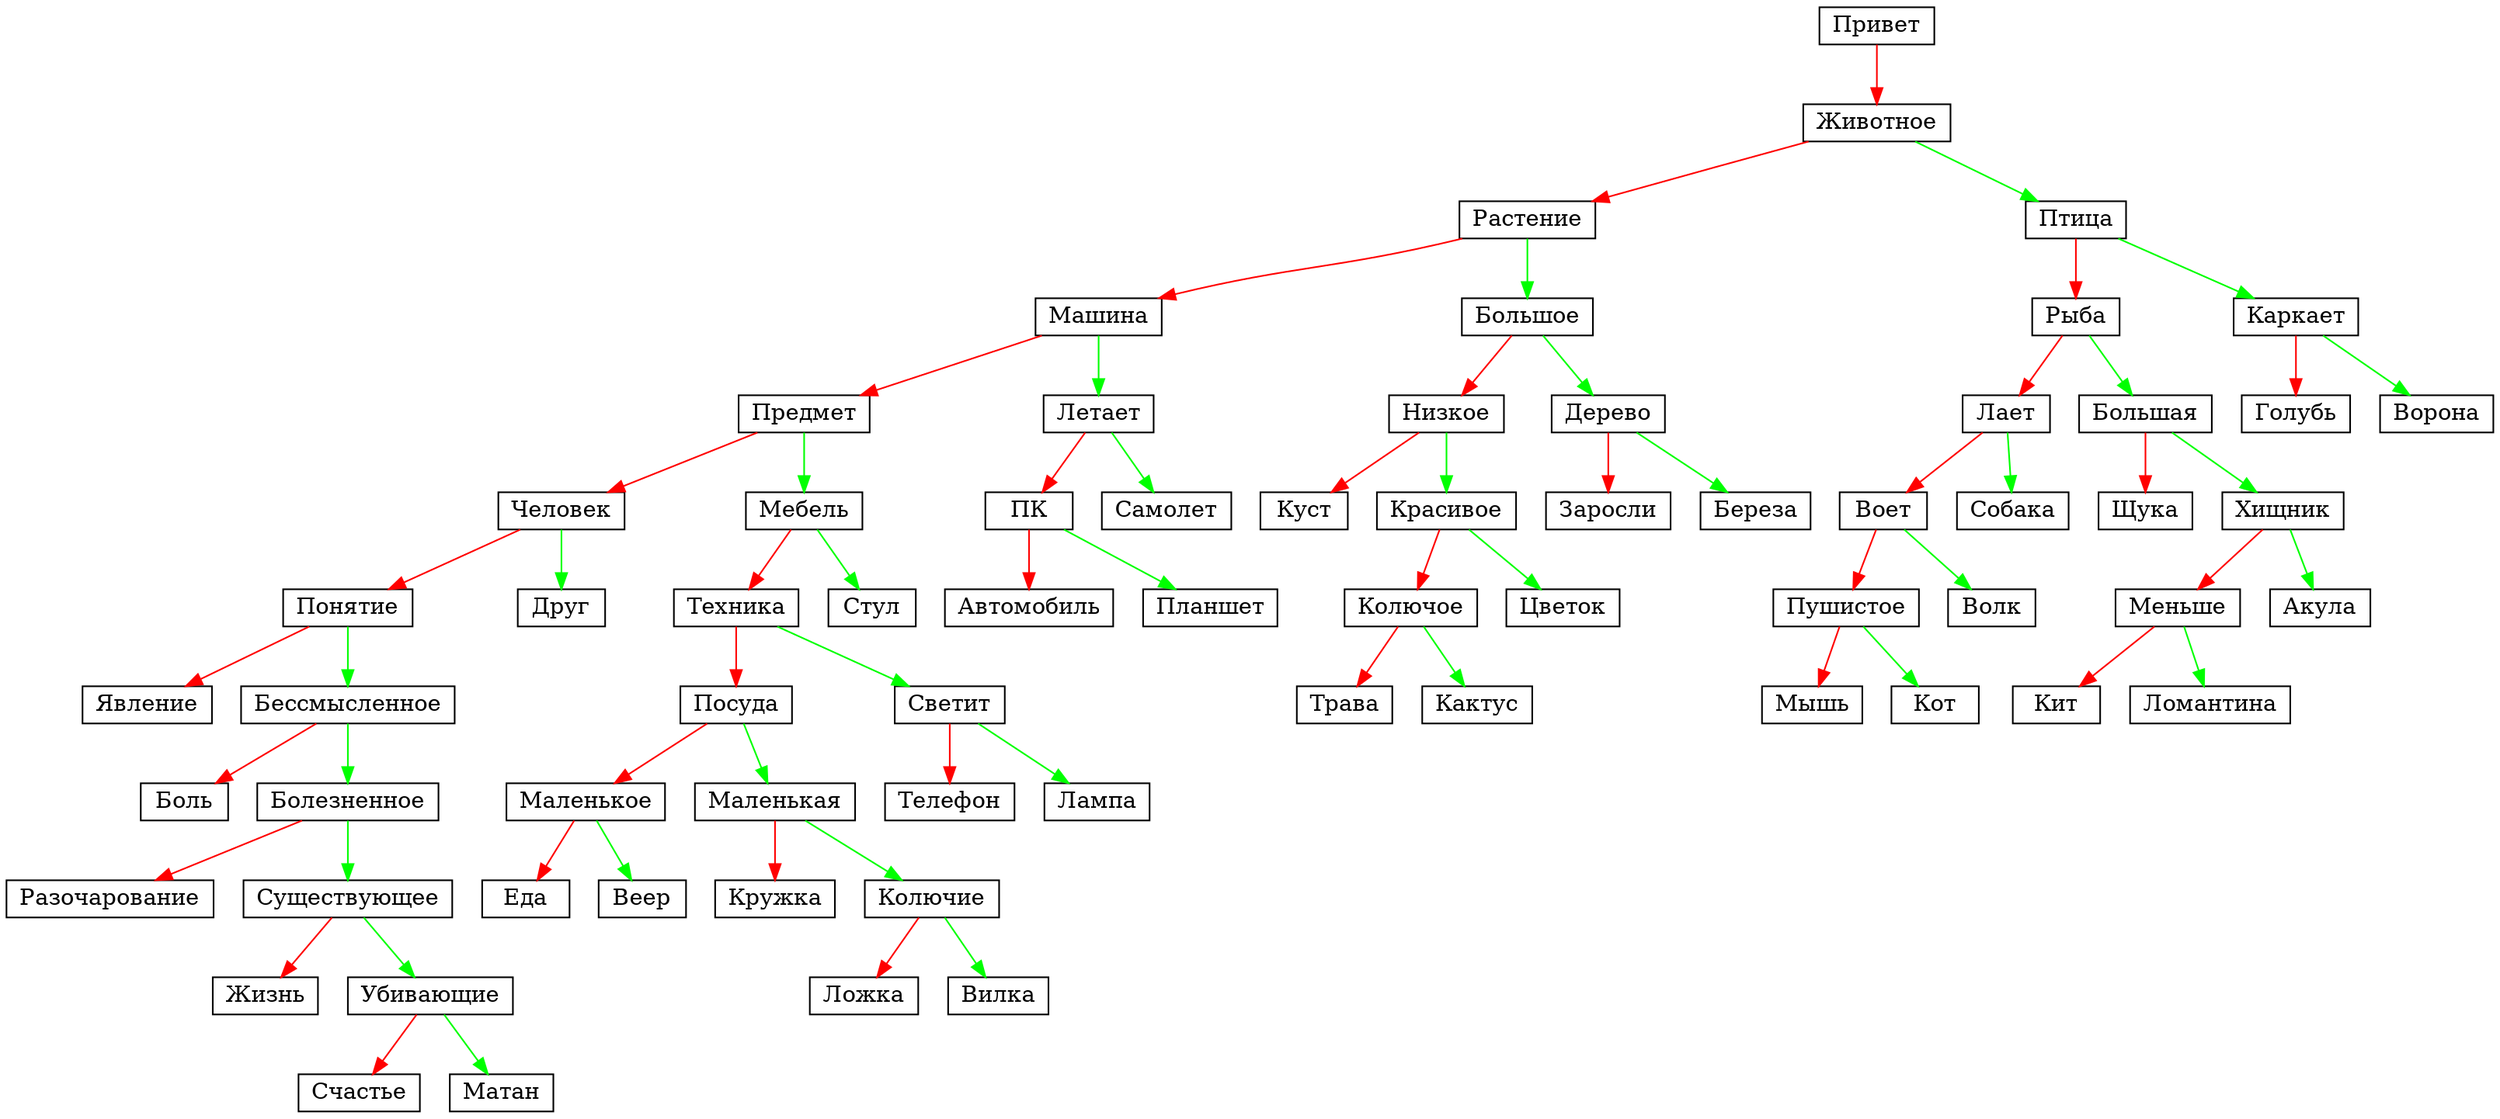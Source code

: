 digraph list {
	node [shape = record,height=.1];
	"node7" [label = "<f0>Явление" ] ;
	"node9" [label = "<f0>Боль" ] ;
	"node11" [label = "<f0>Разочарование" ] ;
	"node13" [label = "<f0>Жизнь" ] ;
	"node15" [label = "<f0>Счастье" ] ;
	"node16" [label = "<f0>Матан" ] ;
	"node14" [label = "<f0>Убивающие" ] ;
	"node12" [label = "<f0>Существующее" ] ;
	"node10" [label = "<f0>Болезненное" ] ;
	"node8" [label = "<f0>Бессмысленное" ] ;
	"node6" [label = "<f0>Понятие" ] ;
	"node17" [label = "<f0>Друг" ] ;
	"node5" [label = "<f0>Человек" ] ;
	"node22" [label = "<f0>Еда" ] ;
	"node23" [label = "<f0>Веер" ] ;
	"node21" [label = "<f0>Маленькое" ] ;
	"node25" [label = "<f0>Кружка" ] ;
	"node27" [label = "<f0>Ложка" ] ;
	"node28" [label = "<f0>Вилка" ] ;
	"node26" [label = "<f0>Колючие" ] ;
	"node24" [label = "<f0>Маленькая" ] ;
	"node20" [label = "<f0>Посуда" ] ;
	"node30" [label = "<f0>Телефон" ] ;
	"node31" [label = "<f0>Лампа" ] ;
	"node29" [label = "<f0>Светит" ] ;
	"node19" [label = "<f0>Техника" ] ;
	"node32" [label = "<f0>Стул" ] ;
	"node18" [label = "<f0>Мебель" ] ;
	"node4" [label = "<f0>Предмет" ] ;
	"node35" [label = "<f0>Автомобиль" ] ;
	"node36" [label = "<f0>Планшет" ] ;
	"node34" [label = "<f0>ПК" ] ;
	"node37" [label = "<f0>Самолет" ] ;
	"node33" [label = "<f0>Летает" ] ;
	"node3" [label = "<f0>Машина" ] ;
	"node40" [label = "<f0>Куст" ] ;
	"node43" [label = "<f0>Трава" ] ;
	"node44" [label = "<f0>Кактус" ] ;
	"node42" [label = "<f0>Колючое" ] ;
	"node45" [label = "<f0>Цветок" ] ;
	"node41" [label = "<f0>Красивое" ] ;
	"node39" [label = "<f0>Низкое" ] ;
	"node47" [label = "<f0>Заросли" ] ;
	"node48" [label = "<f0>Береза" ] ;
	"node46" [label = "<f0>Дерево" ] ;
	"node38" [label = "<f0>Большое" ] ;
	"node2" [label = "<f0>Растение" ] ;
	"node54" [label = "<f0>Мышь" ] ;
	"node55" [label = "<f0>Кот" ] ;
	"node53" [label = "<f0>Пушистое" ] ;
	"node56" [label = "<f0>Волк" ] ;
	"node52" [label = "<f0>Воет" ] ;
	"node57" [label = "<f0>Собака" ] ;
	"node51" [label = "<f0>Лает" ] ;
	"node59" [label = "<f0>Щука" ] ;
	"node62" [label = "<f0>Кит" ] ;
	"node63" [label = "<f0>Ломантина" ] ;
	"node61" [label = "<f0>Меньше" ] ;
	"node64" [label = "<f0>Акула" ] ;
	"node60" [label = "<f0>Хищник" ] ;
	"node58" [label = "<f0>Большая" ] ;
	"node50" [label = "<f0>Рыба" ] ;
	"node66" [label = "<f0>Голубь" ] ;
	"node67" [label = "<f0>Ворона" ] ;
	"node65" [label = "<f0>Каркает" ] ;
	"node49" [label = "<f0>Птица" ] ;
	"node1" [label = "<f0>Животное" ] ;
	"node0" [label = "<f0>Привет" ] ;
	"node14":f0 -> "node15":f0 [color=red];
	"node14":f0 -> "node16":f0  [color=green];
	"node12":f0 -> "node13":f0 [color=red];
	"node12":f0 -> "node14":f0  [color=green];
	"node10":f0 -> "node11":f0 [color=red];
	"node10":f0 -> "node12":f0  [color=green];
	"node8":f0 -> "node9":f0 [color=red];
	"node8":f0 -> "node10":f0  [color=green];
	"node6":f0 -> "node7":f0 [color=red];
	"node6":f0 -> "node8":f0  [color=green];
	"node5":f0 -> "node6":f0 [color=red];
	"node5":f0 -> "node17":f0  [color=green];
	"node21":f0 -> "node22":f0 [color=red];
	"node21":f0 -> "node23":f0  [color=green];
	"node26":f0 -> "node27":f0 [color=red];
	"node26":f0 -> "node28":f0  [color=green];
	"node24":f0 -> "node25":f0 [color=red];
	"node24":f0 -> "node26":f0  [color=green];
	"node20":f0 -> "node21":f0 [color=red];
	"node20":f0 -> "node24":f0  [color=green];
	"node29":f0 -> "node30":f0 [color=red];
	"node29":f0 -> "node31":f0  [color=green];
	"node19":f0 -> "node20":f0 [color=red];
	"node19":f0 -> "node29":f0  [color=green];
	"node18":f0 -> "node19":f0 [color=red];
	"node18":f0 -> "node32":f0  [color=green];
	"node4":f0 -> "node5":f0 [color=red];
	"node4":f0 -> "node18":f0  [color=green];
	"node34":f0 -> "node35":f0 [color=red];
	"node34":f0 -> "node36":f0  [color=green];
	"node33":f0 -> "node34":f0 [color=red];
	"node33":f0 -> "node37":f0  [color=green];
	"node3":f0 -> "node4":f0 [color=red];
	"node3":f0 -> "node33":f0  [color=green];
	"node42":f0 -> "node43":f0 [color=red];
	"node42":f0 -> "node44":f0  [color=green];
	"node41":f0 -> "node42":f0 [color=red];
	"node41":f0 -> "node45":f0  [color=green];
	"node39":f0 -> "node40":f0 [color=red];
	"node39":f0 -> "node41":f0  [color=green];
	"node46":f0 -> "node47":f0 [color=red];
	"node46":f0 -> "node48":f0  [color=green];
	"node38":f0 -> "node39":f0 [color=red];
	"node38":f0 -> "node46":f0  [color=green];
	"node2":f0 -> "node3":f0 [color=red];
	"node2":f0 -> "node38":f0  [color=green];
	"node53":f0 -> "node54":f0 [color=red];
	"node53":f0 -> "node55":f0  [color=green];
	"node52":f0 -> "node53":f0 [color=red];
	"node52":f0 -> "node56":f0  [color=green];
	"node51":f0 -> "node52":f0 [color=red];
	"node51":f0 -> "node57":f0  [color=green];
	"node61":f0 -> "node62":f0 [color=red];
	"node61":f0 -> "node63":f0  [color=green];
	"node60":f0 -> "node61":f0 [color=red];
	"node60":f0 -> "node64":f0  [color=green];
	"node58":f0 -> "node59":f0 [color=red];
	"node58":f0 -> "node60":f0  [color=green];
	"node50":f0 -> "node51":f0 [color=red];
	"node50":f0 -> "node58":f0  [color=green];
	"node65":f0 -> "node66":f0 [color=red];
	"node65":f0 -> "node67":f0  [color=green];
	"node49":f0 -> "node50":f0 [color=red];
	"node49":f0 -> "node65":f0  [color=green];
	"node1":f0 -> "node2":f0 [color=red];
	"node1":f0 -> "node49":f0  [color=green];
	"node0":f0 -> "node1":f0 [color=red];
}